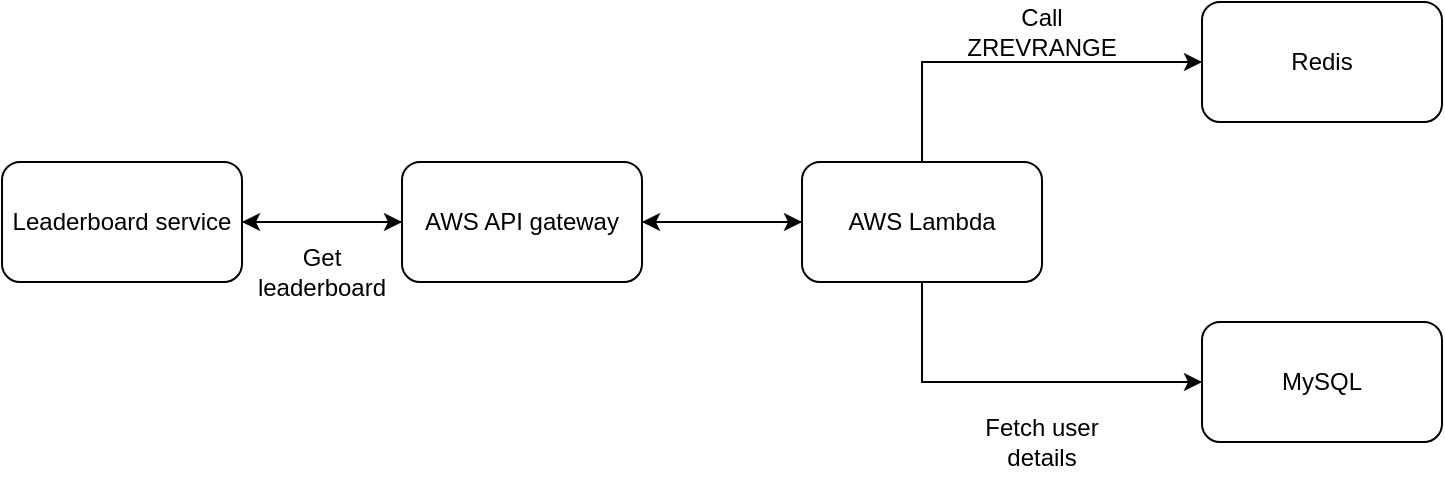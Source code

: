 <mxfile version="24.3.1" type="device">
  <diagram id="bc47vRQSer-DN1HRI0ml" name="Page-1">
    <mxGraphModel dx="882" dy="578" grid="1" gridSize="10" guides="1" tooltips="1" connect="1" arrows="1" fold="1" page="1" pageScale="1" pageWidth="850" pageHeight="1100" math="0" shadow="0">
      <root>
        <mxCell id="0" />
        <mxCell id="1" parent="0" />
        <mxCell id="ZLHs5oXlngejz4nFewcU-7" style="edgeStyle=orthogonalEdgeStyle;rounded=0;orthogonalLoop=1;jettySize=auto;html=1;exitX=1;exitY=0.5;exitDx=0;exitDy=0;" parent="1" source="ZLHs5oXlngejz4nFewcU-2" target="ZLHs5oXlngejz4nFewcU-3" edge="1">
          <mxGeometry relative="1" as="geometry" />
        </mxCell>
        <mxCell id="ZLHs5oXlngejz4nFewcU-2" value="Leaderboard service" style="rounded=1;whiteSpace=wrap;html=1;" parent="1" vertex="1">
          <mxGeometry x="80" y="160" width="120" height="60" as="geometry" />
        </mxCell>
        <mxCell id="ZLHs5oXlngejz4nFewcU-8" style="edgeStyle=orthogonalEdgeStyle;rounded=0;orthogonalLoop=1;jettySize=auto;html=1;exitX=1;exitY=0.5;exitDx=0;exitDy=0;entryX=0;entryY=0.5;entryDx=0;entryDy=0;" parent="1" source="ZLHs5oXlngejz4nFewcU-3" target="ZLHs5oXlngejz4nFewcU-4" edge="1">
          <mxGeometry relative="1" as="geometry" />
        </mxCell>
        <mxCell id="dt2BlMIgwCHUEhlQvqVa-1" style="edgeStyle=orthogonalEdgeStyle;rounded=0;orthogonalLoop=1;jettySize=auto;html=1;exitX=0;exitY=0.5;exitDx=0;exitDy=0;" parent="1" source="ZLHs5oXlngejz4nFewcU-3" edge="1">
          <mxGeometry relative="1" as="geometry">
            <mxPoint x="200" y="190" as="targetPoint" />
          </mxGeometry>
        </mxCell>
        <mxCell id="ZLHs5oXlngejz4nFewcU-3" value="AWS API gateway" style="rounded=1;whiteSpace=wrap;html=1;" parent="1" vertex="1">
          <mxGeometry x="280" y="160" width="120" height="60" as="geometry" />
        </mxCell>
        <mxCell id="ZLHs5oXlngejz4nFewcU-9" style="edgeStyle=orthogonalEdgeStyle;rounded=0;orthogonalLoop=1;jettySize=auto;html=1;exitX=0.5;exitY=0;exitDx=0;exitDy=0;entryX=0;entryY=0.5;entryDx=0;entryDy=0;" parent="1" source="ZLHs5oXlngejz4nFewcU-4" target="ZLHs5oXlngejz4nFewcU-5" edge="1">
          <mxGeometry relative="1" as="geometry" />
        </mxCell>
        <mxCell id="ZLHs5oXlngejz4nFewcU-10" style="edgeStyle=orthogonalEdgeStyle;rounded=0;orthogonalLoop=1;jettySize=auto;html=1;exitX=0.5;exitY=1;exitDx=0;exitDy=0;entryX=0;entryY=0.5;entryDx=0;entryDy=0;" parent="1" source="ZLHs5oXlngejz4nFewcU-4" target="ZLHs5oXlngejz4nFewcU-6" edge="1">
          <mxGeometry relative="1" as="geometry" />
        </mxCell>
        <mxCell id="blK2I6eOf8vp26fJhKHX-1" style="edgeStyle=orthogonalEdgeStyle;rounded=0;orthogonalLoop=1;jettySize=auto;html=1;exitX=0;exitY=0.5;exitDx=0;exitDy=0;entryX=1;entryY=0.5;entryDx=0;entryDy=0;" edge="1" parent="1" source="ZLHs5oXlngejz4nFewcU-4" target="ZLHs5oXlngejz4nFewcU-3">
          <mxGeometry relative="1" as="geometry" />
        </mxCell>
        <mxCell id="ZLHs5oXlngejz4nFewcU-4" value="AWS Lambda" style="rounded=1;whiteSpace=wrap;html=1;" parent="1" vertex="1">
          <mxGeometry x="480" y="160" width="120" height="60" as="geometry" />
        </mxCell>
        <mxCell id="ZLHs5oXlngejz4nFewcU-5" value="Redis" style="rounded=1;whiteSpace=wrap;html=1;" parent="1" vertex="1">
          <mxGeometry x="680" y="80" width="120" height="60" as="geometry" />
        </mxCell>
        <mxCell id="ZLHs5oXlngejz4nFewcU-6" value="MySQL" style="rounded=1;whiteSpace=wrap;html=1;" parent="1" vertex="1">
          <mxGeometry x="680" y="240" width="120" height="60" as="geometry" />
        </mxCell>
        <mxCell id="ZLHs5oXlngejz4nFewcU-11" value="Get leaderboard" style="text;html=1;align=center;verticalAlign=middle;whiteSpace=wrap;rounded=0;" parent="1" vertex="1">
          <mxGeometry x="200" y="200" width="80" height="30" as="geometry" />
        </mxCell>
        <mxCell id="ZLHs5oXlngejz4nFewcU-12" value="Call ZREVRANGE" style="text;html=1;align=center;verticalAlign=middle;whiteSpace=wrap;rounded=0;" parent="1" vertex="1">
          <mxGeometry x="560" y="80" width="80" height="30" as="geometry" />
        </mxCell>
        <mxCell id="ZLHs5oXlngejz4nFewcU-13" value="Fetch user details" style="text;html=1;align=center;verticalAlign=middle;whiteSpace=wrap;rounded=0;" parent="1" vertex="1">
          <mxGeometry x="560" y="280" width="80" height="40" as="geometry" />
        </mxCell>
      </root>
    </mxGraphModel>
  </diagram>
</mxfile>
